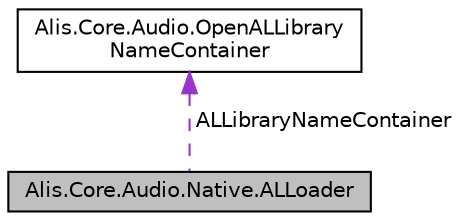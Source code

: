 digraph "Alis.Core.Audio.Native.ALLoader"
{
 // LATEX_PDF_SIZE
  edge [fontname="Helvetica",fontsize="10",labelfontname="Helvetica",labelfontsize="10"];
  node [fontname="Helvetica",fontsize="10",shape=record];
  Node1 [label="Alis.Core.Audio.Native.ALLoader",height=0.2,width=0.4,color="black", fillcolor="grey75", style="filled", fontcolor="black",tooltip="Provides a base for ApiContext so that it can register dll intercepts."];
  Node2 -> Node1 [dir="back",color="darkorchid3",fontsize="10",style="dashed",label=" ALLibraryNameContainer" ,fontname="Helvetica"];
  Node2 [label="Alis.Core.Audio.OpenALLibrary\lNameContainer",height=0.2,width=0.4,color="black", fillcolor="white", style="filled",URL="$class_alis_1_1_core_1_1_audio_1_1_open_a_l_library_name_container.html",tooltip="Contains the library name of OpenAL."];
}
